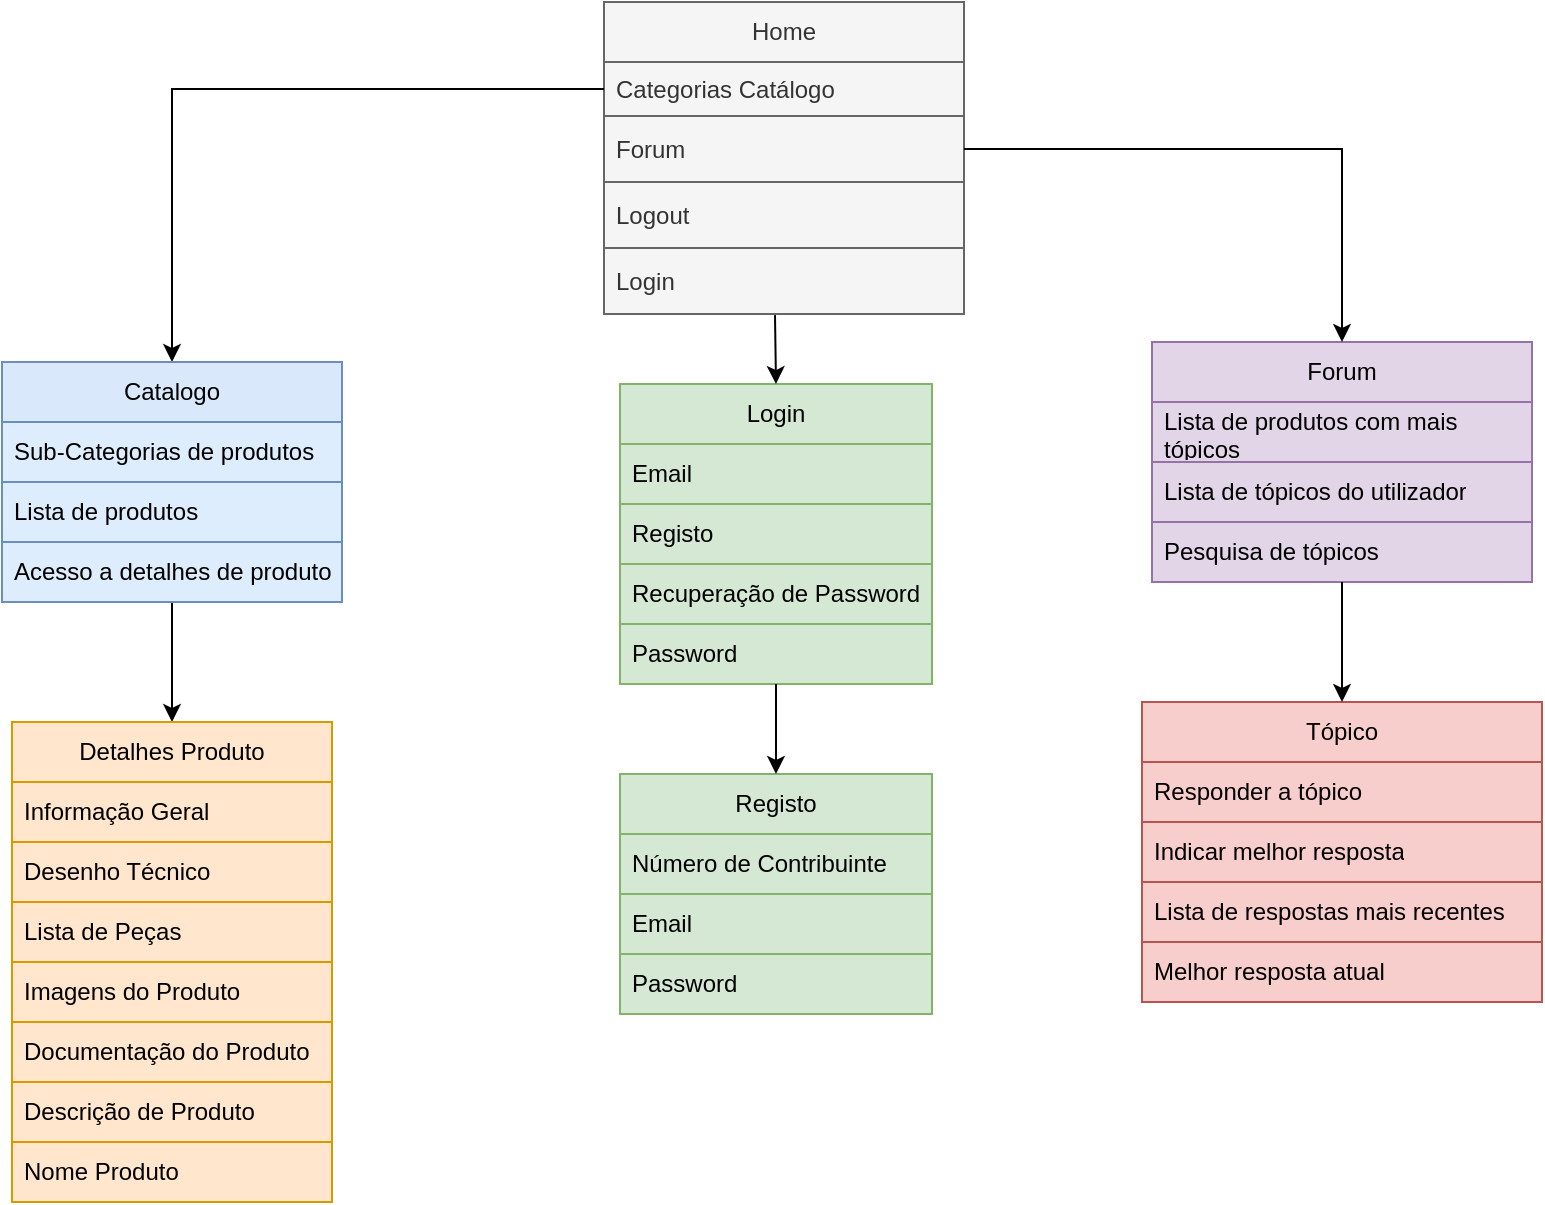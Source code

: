 <mxfile version="20.8.20" type="github">
  <diagram name="Página-1" id="NOlzApEavJSNyuDXf1zl">
    <mxGraphModel dx="1195" dy="646" grid="1" gridSize="10" guides="1" tooltips="1" connect="1" arrows="1" fold="1" page="1" pageScale="1" pageWidth="827" pageHeight="1169" math="0" shadow="0">
      <root>
        <mxCell id="0" />
        <mxCell id="1" parent="0" />
        <mxCell id="UTMe9Ehtoz6gK4HeQlnw-72" value="Forum" style="swimlane;fontStyle=0;childLayout=stackLayout;horizontal=1;startSize=30;horizontalStack=0;resizeParent=1;resizeParentMax=0;resizeLast=0;collapsible=1;marginBottom=0;whiteSpace=wrap;html=1;fillColor=#e1d5e7;strokeColor=#9673a6;" parent="1" vertex="1">
          <mxGeometry x="610" y="200" width="190" height="120" as="geometry" />
        </mxCell>
        <mxCell id="UTMe9Ehtoz6gK4HeQlnw-73" value="Lista de produtos com mais tópicos" style="text;strokeColor=#9673a6;fillColor=#e1d5e7;align=left;verticalAlign=middle;spacingLeft=4;spacingRight=4;overflow=hidden;points=[[0,0.5],[1,0.5]];portConstraint=eastwest;rotatable=0;whiteSpace=wrap;html=1;" parent="UTMe9Ehtoz6gK4HeQlnw-72" vertex="1">
          <mxGeometry y="30" width="190" height="30" as="geometry" />
        </mxCell>
        <mxCell id="UTMe9Ehtoz6gK4HeQlnw-74" value="Lista de tópicos do utilizador" style="text;strokeColor=#9673a6;fillColor=#e1d5e7;align=left;verticalAlign=middle;spacingLeft=4;spacingRight=4;overflow=hidden;points=[[0,0.5],[1,0.5]];portConstraint=eastwest;rotatable=0;whiteSpace=wrap;html=1;" parent="UTMe9Ehtoz6gK4HeQlnw-72" vertex="1">
          <mxGeometry y="60" width="190" height="30" as="geometry" />
        </mxCell>
        <mxCell id="UTMe9Ehtoz6gK4HeQlnw-75" value="Pesquisa de tópicos" style="text;strokeColor=#9673a6;fillColor=#e1d5e7;align=left;verticalAlign=middle;spacingLeft=4;spacingRight=4;overflow=hidden;points=[[0,0.5],[1,0.5]];portConstraint=eastwest;rotatable=0;whiteSpace=wrap;html=1;" parent="UTMe9Ehtoz6gK4HeQlnw-72" vertex="1">
          <mxGeometry y="90" width="190" height="30" as="geometry" />
        </mxCell>
        <mxCell id="UTMe9Ehtoz6gK4HeQlnw-81" value="" style="group;fillColor=#f8cecc;strokeColor=#b85450;" parent="1" vertex="1" connectable="0">
          <mxGeometry x="605" y="380" width="200" height="150" as="geometry" />
        </mxCell>
        <mxCell id="UTMe9Ehtoz6gK4HeQlnw-76" value="Tópico" style="swimlane;fontStyle=0;childLayout=stackLayout;horizontal=1;startSize=30;horizontalStack=0;resizeParent=1;resizeParentMax=0;resizeLast=0;collapsible=1;marginBottom=0;whiteSpace=wrap;html=1;fillColor=#f8cecc;strokeColor=#b85450;" parent="UTMe9Ehtoz6gK4HeQlnw-81" vertex="1">
          <mxGeometry width="200" height="120" as="geometry" />
        </mxCell>
        <mxCell id="UTMe9Ehtoz6gK4HeQlnw-77" value="Responder a tópico" style="text;strokeColor=#b85450;fillColor=#f8cecc;align=left;verticalAlign=middle;spacingLeft=4;spacingRight=4;overflow=hidden;points=[[0,0.5],[1,0.5]];portConstraint=eastwest;rotatable=0;whiteSpace=wrap;html=1;" parent="UTMe9Ehtoz6gK4HeQlnw-76" vertex="1">
          <mxGeometry y="30" width="200" height="30" as="geometry" />
        </mxCell>
        <mxCell id="UTMe9Ehtoz6gK4HeQlnw-78" value="Indicar melhor resposta" style="text;strokeColor=#b85450;fillColor=#f8cecc;align=left;verticalAlign=middle;spacingLeft=4;spacingRight=4;overflow=hidden;points=[[0,0.5],[1,0.5]];portConstraint=eastwest;rotatable=0;whiteSpace=wrap;html=1;" parent="UTMe9Ehtoz6gK4HeQlnw-76" vertex="1">
          <mxGeometry y="60" width="200" height="30" as="geometry" />
        </mxCell>
        <mxCell id="UTMe9Ehtoz6gK4HeQlnw-79" value="Lista de respostas mais recentes" style="text;strokeColor=#b85450;fillColor=#f8cecc;align=left;verticalAlign=middle;spacingLeft=4;spacingRight=4;overflow=hidden;points=[[0,0.5],[1,0.5]];portConstraint=eastwest;rotatable=0;whiteSpace=wrap;html=1;" parent="UTMe9Ehtoz6gK4HeQlnw-76" vertex="1">
          <mxGeometry y="90" width="200" height="30" as="geometry" />
        </mxCell>
        <mxCell id="UTMe9Ehtoz6gK4HeQlnw-80" value="Melhor resposta atual" style="text;strokeColor=#b85450;fillColor=#f8cecc;align=left;verticalAlign=middle;spacingLeft=4;spacingRight=4;overflow=hidden;points=[[0,0.5],[1,0.5]];portConstraint=eastwest;rotatable=0;whiteSpace=wrap;html=1;" parent="UTMe9Ehtoz6gK4HeQlnw-81" vertex="1">
          <mxGeometry y="120" width="200" height="30" as="geometry" />
        </mxCell>
        <mxCell id="KPAShtpmKhu_t8zkzfi4-2" value="" style="group" vertex="1" connectable="0" parent="1">
          <mxGeometry x="336" y="30" width="180" height="123" as="geometry" />
        </mxCell>
        <mxCell id="UTMe9Ehtoz6gK4HeQlnw-55" value="" style="group;fillColor=#f5f5f5;fontColor=#333333;strokeColor=#666666;" parent="KPAShtpmKhu_t8zkzfi4-2" vertex="1" connectable="0">
          <mxGeometry width="180" height="90" as="geometry" />
        </mxCell>
        <mxCell id="UTMe9Ehtoz6gK4HeQlnw-31" value="Home" style="swimlane;fontStyle=0;childLayout=stackLayout;horizontal=1;startSize=30;horizontalStack=0;resizeParent=1;resizeParentMax=0;resizeLast=0;collapsible=1;marginBottom=0;whiteSpace=wrap;html=1;fillColor=#f5f5f5;strokeColor=#666666;fontColor=#333333;" parent="UTMe9Ehtoz6gK4HeQlnw-55" vertex="1">
          <mxGeometry width="180" height="57" as="geometry" />
        </mxCell>
        <mxCell id="UTMe9Ehtoz6gK4HeQlnw-32" value="Categorias Catálogo" style="text;strokeColor=#666666;fillColor=#f5f5f5;align=left;verticalAlign=middle;spacingLeft=4;spacingRight=4;overflow=hidden;points=[[0,0.5],[1,0.5]];portConstraint=eastwest;rotatable=0;whiteSpace=wrap;html=1;fontColor=#333333;" parent="UTMe9Ehtoz6gK4HeQlnw-31" vertex="1">
          <mxGeometry y="30" width="180" height="27" as="geometry" />
        </mxCell>
        <mxCell id="UTMe9Ehtoz6gK4HeQlnw-33" value="Forum" style="text;strokeColor=#666666;fillColor=#f5f5f5;align=left;verticalAlign=middle;spacingLeft=4;spacingRight=4;overflow=hidden;points=[[0,0.5],[1,0.5]];portConstraint=eastwest;rotatable=0;whiteSpace=wrap;html=1;fontColor=#333333;" parent="UTMe9Ehtoz6gK4HeQlnw-55" vertex="1">
          <mxGeometry y="57" width="180" height="33" as="geometry" />
        </mxCell>
        <mxCell id="KPAShtpmKhu_t8zkzfi4-1" value="Logout" style="text;strokeColor=#666666;fillColor=#f5f5f5;align=left;verticalAlign=middle;spacingLeft=4;spacingRight=4;overflow=hidden;points=[[0,0.5],[1,0.5]];portConstraint=eastwest;rotatable=0;whiteSpace=wrap;html=1;fontColor=#333333;" vertex="1" parent="KPAShtpmKhu_t8zkzfi4-2">
          <mxGeometry y="90" width="180" height="33" as="geometry" />
        </mxCell>
        <mxCell id="KPAShtpmKhu_t8zkzfi4-17" value="" style="group" vertex="1" connectable="0" parent="1">
          <mxGeometry x="344" y="416" width="156" height="120" as="geometry" />
        </mxCell>
        <mxCell id="KPAShtpmKhu_t8zkzfi4-11" value="Registo" style="swimlane;fontStyle=0;childLayout=stackLayout;horizontal=1;startSize=30;horizontalStack=0;resizeParent=1;resizeParentMax=0;resizeLast=0;collapsible=1;marginBottom=0;whiteSpace=wrap;html=1;fillColor=#d5e8d4;strokeColor=#82b366;container=0;" vertex="1" parent="KPAShtpmKhu_t8zkzfi4-17">
          <mxGeometry width="156" height="120" as="geometry" />
        </mxCell>
        <mxCell id="KPAShtpmKhu_t8zkzfi4-12" value="Número de Contribuinte" style="text;strokeColor=#82b366;fillColor=#d5e8d4;align=left;verticalAlign=middle;spacingLeft=4;spacingRight=4;overflow=hidden;points=[[0,0.5],[1,0.5]];portConstraint=eastwest;rotatable=0;whiteSpace=wrap;html=1;container=0;" vertex="1" parent="KPAShtpmKhu_t8zkzfi4-17">
          <mxGeometry y="30" width="156" height="30" as="geometry" />
        </mxCell>
        <mxCell id="KPAShtpmKhu_t8zkzfi4-13" value="Email" style="text;strokeColor=#82b366;fillColor=#d5e8d4;align=left;verticalAlign=middle;spacingLeft=4;spacingRight=4;overflow=hidden;points=[[0,0.5],[1,0.5]];portConstraint=eastwest;rotatable=0;whiteSpace=wrap;html=1;container=0;" vertex="1" parent="KPAShtpmKhu_t8zkzfi4-17">
          <mxGeometry y="60" width="156" height="30" as="geometry" />
        </mxCell>
        <mxCell id="KPAShtpmKhu_t8zkzfi4-14" value="Password" style="text;strokeColor=#82b366;fillColor=#d5e8d4;align=left;verticalAlign=middle;spacingLeft=4;spacingRight=4;overflow=hidden;points=[[0,0.5],[1,0.5]];portConstraint=eastwest;rotatable=0;whiteSpace=wrap;html=1;container=0;" vertex="1" parent="KPAShtpmKhu_t8zkzfi4-17">
          <mxGeometry y="90" width="156" height="30" as="geometry" />
        </mxCell>
        <mxCell id="KPAShtpmKhu_t8zkzfi4-19" value="" style="group" vertex="1" connectable="0" parent="1">
          <mxGeometry x="344" y="221" width="156" height="150" as="geometry" />
        </mxCell>
        <mxCell id="KPAShtpmKhu_t8zkzfi4-3" value="Login" style="swimlane;fontStyle=0;childLayout=stackLayout;horizontal=1;startSize=30;horizontalStack=0;resizeParent=1;resizeParentMax=0;resizeLast=0;collapsible=1;marginBottom=0;whiteSpace=wrap;html=1;fillColor=#d5e8d4;strokeColor=#82b366;container=0;" vertex="1" parent="KPAShtpmKhu_t8zkzfi4-19">
          <mxGeometry width="156" height="150" as="geometry">
            <mxRectangle width="70" height="30" as="alternateBounds" />
          </mxGeometry>
        </mxCell>
        <mxCell id="KPAShtpmKhu_t8zkzfi4-4" value="Email" style="text;strokeColor=#82b366;fillColor=#d5e8d4;align=left;verticalAlign=middle;spacingLeft=4;spacingRight=4;overflow=hidden;points=[[0,0.5],[1,0.5]];portConstraint=eastwest;rotatable=0;whiteSpace=wrap;html=1;container=0;" vertex="1" parent="KPAShtpmKhu_t8zkzfi4-3">
          <mxGeometry y="30" width="156" height="30" as="geometry" />
        </mxCell>
        <mxCell id="KPAShtpmKhu_t8zkzfi4-7" value="Registo" style="text;strokeColor=#82b366;fillColor=#d5e8d4;align=left;verticalAlign=middle;spacingLeft=4;spacingRight=4;overflow=hidden;points=[[0,0.5],[1,0.5]];portConstraint=eastwest;rotatable=0;whiteSpace=wrap;html=1;container=0;" vertex="1" parent="KPAShtpmKhu_t8zkzfi4-3">
          <mxGeometry y="60" width="156" height="30" as="geometry" />
        </mxCell>
        <mxCell id="KPAShtpmKhu_t8zkzfi4-6" value="Recuperação de Password" style="text;strokeColor=#82b366;fillColor=#d5e8d4;align=left;verticalAlign=middle;spacingLeft=4;spacingRight=4;overflow=hidden;points=[[0,0.5],[1,0.5]];portConstraint=eastwest;rotatable=0;whiteSpace=wrap;html=1;container=0;" vertex="1" parent="KPAShtpmKhu_t8zkzfi4-3">
          <mxGeometry y="90" width="156" height="30" as="geometry" />
        </mxCell>
        <mxCell id="KPAShtpmKhu_t8zkzfi4-5" value="Password" style="text;strokeColor=#82b366;fillColor=#d5e8d4;align=left;verticalAlign=middle;spacingLeft=4;spacingRight=4;overflow=hidden;points=[[0,0.5],[1,0.5]];portConstraint=eastwest;rotatable=0;whiteSpace=wrap;html=1;container=0;" vertex="1" parent="KPAShtpmKhu_t8zkzfi4-3">
          <mxGeometry y="120" width="156" height="30" as="geometry" />
        </mxCell>
        <mxCell id="KPAShtpmKhu_t8zkzfi4-20" style="edgeStyle=orthogonalEdgeStyle;rounded=0;orthogonalLoop=1;jettySize=auto;html=1;exitX=0;exitY=0.5;exitDx=0;exitDy=0;entryX=0.5;entryY=0;entryDx=0;entryDy=0;" edge="1" parent="1" source="UTMe9Ehtoz6gK4HeQlnw-32" target="KPAShtpmKhu_t8zkzfi4-28">
          <mxGeometry relative="1" as="geometry">
            <mxPoint x="120" y="200" as="targetPoint" />
          </mxGeometry>
        </mxCell>
        <mxCell id="KPAShtpmKhu_t8zkzfi4-21" style="edgeStyle=orthogonalEdgeStyle;rounded=0;orthogonalLoop=1;jettySize=auto;html=1;exitX=1;exitY=0.5;exitDx=0;exitDy=0;entryX=0.5;entryY=0;entryDx=0;entryDy=0;" edge="1" parent="1" source="UTMe9Ehtoz6gK4HeQlnw-33" target="UTMe9Ehtoz6gK4HeQlnw-72">
          <mxGeometry relative="1" as="geometry" />
        </mxCell>
        <mxCell id="KPAShtpmKhu_t8zkzfi4-22" value="" style="endArrow=classic;html=1;rounded=0;entryX=0.5;entryY=0;entryDx=0;entryDy=0;exitX=0.475;exitY=1.017;exitDx=0;exitDy=0;exitPerimeter=0;" edge="1" parent="1" source="KPAShtpmKhu_t8zkzfi4-26" target="KPAShtpmKhu_t8zkzfi4-3">
          <mxGeometry width="50" height="50" relative="1" as="geometry">
            <mxPoint x="422" y="190" as="sourcePoint" />
            <mxPoint x="424" y="200" as="targetPoint" />
          </mxGeometry>
        </mxCell>
        <mxCell id="KPAShtpmKhu_t8zkzfi4-23" value="" style="endArrow=classic;html=1;rounded=0;entryX=0.5;entryY=0;entryDx=0;entryDy=0;exitX=0.5;exitY=1;exitDx=0;exitDy=0;" edge="1" parent="1" source="KPAShtpmKhu_t8zkzfi4-28" target="KPAShtpmKhu_t8zkzfi4-35">
          <mxGeometry width="50" height="50" relative="1" as="geometry">
            <mxPoint x="120" y="350" as="sourcePoint" />
            <mxPoint x="120" y="395" as="targetPoint" />
          </mxGeometry>
        </mxCell>
        <mxCell id="KPAShtpmKhu_t8zkzfi4-24" value="" style="endArrow=classic;html=1;rounded=0;exitX=0.5;exitY=1;exitDx=0;exitDy=0;entryX=0.5;entryY=0;entryDx=0;entryDy=0;" edge="1" parent="1" source="UTMe9Ehtoz6gK4HeQlnw-72" target="UTMe9Ehtoz6gK4HeQlnw-76">
          <mxGeometry width="50" height="50" relative="1" as="geometry">
            <mxPoint x="740" y="380" as="sourcePoint" />
            <mxPoint x="790" y="330" as="targetPoint" />
          </mxGeometry>
        </mxCell>
        <mxCell id="KPAShtpmKhu_t8zkzfi4-25" value="" style="endArrow=classic;html=1;rounded=0;entryX=0.5;entryY=0;entryDx=0;entryDy=0;" edge="1" parent="1" target="KPAShtpmKhu_t8zkzfi4-11">
          <mxGeometry width="50" height="50" relative="1" as="geometry">
            <mxPoint x="422" y="371" as="sourcePoint" />
            <mxPoint x="560" y="371" as="targetPoint" />
          </mxGeometry>
        </mxCell>
        <mxCell id="KPAShtpmKhu_t8zkzfi4-26" value="Login" style="text;strokeColor=#666666;fillColor=#f5f5f5;align=left;verticalAlign=middle;spacingLeft=4;spacingRight=4;overflow=hidden;points=[[0,0.5],[1,0.5]];portConstraint=eastwest;rotatable=0;whiteSpace=wrap;html=1;fontColor=#333333;" vertex="1" parent="1">
          <mxGeometry x="336" y="153" width="180" height="33" as="geometry" />
        </mxCell>
        <mxCell id="KPAShtpmKhu_t8zkzfi4-28" value="Catalogo" style="swimlane;fontStyle=0;childLayout=stackLayout;horizontal=1;startSize=30;horizontalStack=0;resizeParent=1;resizeParentMax=0;resizeLast=0;collapsible=1;marginBottom=0;whiteSpace=wrap;html=1;fillColor=#dae8fc;strokeColor=#6c8ebf;" vertex="1" parent="1">
          <mxGeometry x="35" y="210" width="170" height="120" as="geometry">
            <mxRectangle x="50" y="210" width="60" height="30" as="alternateBounds" />
          </mxGeometry>
        </mxCell>
        <mxCell id="KPAShtpmKhu_t8zkzfi4-32" value="Sub-Categorias de produtos" style="text;strokeColor=#6c8ebf;fillColor=#DDEDFD;align=left;verticalAlign=middle;spacingLeft=4;spacingRight=4;overflow=hidden;points=[[0,0.5],[1,0.5]];portConstraint=eastwest;rotatable=0;whiteSpace=wrap;html=1;" vertex="1" parent="KPAShtpmKhu_t8zkzfi4-28">
          <mxGeometry y="30" width="170" height="30" as="geometry" />
        </mxCell>
        <mxCell id="KPAShtpmKhu_t8zkzfi4-33" value="Lista de produtos" style="text;strokeColor=#6c8ebf;fillColor=#DDEDFD;align=left;verticalAlign=middle;spacingLeft=4;spacingRight=4;overflow=hidden;points=[[0,0.5],[1,0.5]];portConstraint=eastwest;rotatable=0;whiteSpace=wrap;html=1;" vertex="1" parent="KPAShtpmKhu_t8zkzfi4-28">
          <mxGeometry y="60" width="170" height="30" as="geometry" />
        </mxCell>
        <mxCell id="KPAShtpmKhu_t8zkzfi4-34" value="Acesso a detalhes de produto" style="text;strokeColor=#6c8ebf;fillColor=#DDEDFD;align=left;verticalAlign=middle;spacingLeft=4;spacingRight=4;overflow=hidden;points=[[0,0.5],[1,0.5]];portConstraint=eastwest;rotatable=0;whiteSpace=wrap;html=1;" vertex="1" parent="KPAShtpmKhu_t8zkzfi4-28">
          <mxGeometry y="90" width="170" height="30" as="geometry" />
        </mxCell>
        <mxCell id="KPAShtpmKhu_t8zkzfi4-35" value="Detalhes Produto" style="swimlane;fontStyle=0;childLayout=stackLayout;horizontal=1;startSize=30;horizontalStack=0;resizeParent=1;resizeParentMax=0;resizeLast=0;collapsible=1;marginBottom=0;whiteSpace=wrap;html=1;fillColor=#ffe6cc;strokeColor=#d79b00;" vertex="1" parent="1">
          <mxGeometry x="40" y="390" width="160" height="240" as="geometry" />
        </mxCell>
        <mxCell id="UTMe9Ehtoz6gK4HeQlnw-51" value="Informação Geral" style="text;strokeColor=#d79b00;fillColor=#ffe6cc;align=left;verticalAlign=middle;spacingLeft=4;spacingRight=4;overflow=hidden;points=[[0,0.5],[1,0.5]];portConstraint=eastwest;rotatable=0;whiteSpace=wrap;html=1;" parent="KPAShtpmKhu_t8zkzfi4-35" vertex="1">
          <mxGeometry y="30" width="160" height="30" as="geometry" />
        </mxCell>
        <mxCell id="UTMe9Ehtoz6gK4HeQlnw-50" value="Desenho Técnico" style="text;strokeColor=#d79b00;fillColor=#ffe6cc;align=left;verticalAlign=middle;spacingLeft=4;spacingRight=4;overflow=hidden;points=[[0,0.5],[1,0.5]];portConstraint=eastwest;rotatable=0;whiteSpace=wrap;html=1;" parent="KPAShtpmKhu_t8zkzfi4-35" vertex="1">
          <mxGeometry y="60" width="160" height="30" as="geometry" />
        </mxCell>
        <mxCell id="UTMe9Ehtoz6gK4HeQlnw-49" value="Lista de Peças" style="text;strokeColor=#d79b00;fillColor=#ffe6cc;align=left;verticalAlign=middle;spacingLeft=4;spacingRight=4;overflow=hidden;points=[[0,0.5],[1,0.5]];portConstraint=eastwest;rotatable=0;whiteSpace=wrap;html=1;" parent="KPAShtpmKhu_t8zkzfi4-35" vertex="1">
          <mxGeometry y="90" width="160" height="30" as="geometry" />
        </mxCell>
        <mxCell id="UTMe9Ehtoz6gK4HeQlnw-48" value="Imagens do Produto" style="text;strokeColor=#d79b00;fillColor=#ffe6cc;align=left;verticalAlign=middle;spacingLeft=4;spacingRight=4;overflow=hidden;points=[[0,0.5],[1,0.5]];portConstraint=eastwest;rotatable=0;whiteSpace=wrap;html=1;" parent="KPAShtpmKhu_t8zkzfi4-35" vertex="1">
          <mxGeometry y="120" width="160" height="30" as="geometry" />
        </mxCell>
        <mxCell id="UTMe9Ehtoz6gK4HeQlnw-47" value="Documentação do Produto" style="text;strokeColor=#d79b00;fillColor=#ffe6cc;align=left;verticalAlign=middle;spacingLeft=4;spacingRight=4;overflow=hidden;points=[[0,0.5],[1,0.5]];portConstraint=eastwest;rotatable=0;whiteSpace=wrap;html=1;" parent="KPAShtpmKhu_t8zkzfi4-35" vertex="1">
          <mxGeometry y="150" width="160" height="30" as="geometry" />
        </mxCell>
        <mxCell id="UTMe9Ehtoz6gK4HeQlnw-46" value="Descrição de Produto" style="text;strokeColor=#d79b00;fillColor=#ffe6cc;align=left;verticalAlign=middle;spacingLeft=4;spacingRight=4;overflow=hidden;points=[[0,0.5],[1,0.5]];portConstraint=eastwest;rotatable=0;whiteSpace=wrap;html=1;" parent="KPAShtpmKhu_t8zkzfi4-35" vertex="1">
          <mxGeometry y="180" width="160" height="30" as="geometry" />
        </mxCell>
        <mxCell id="UTMe9Ehtoz6gK4HeQlnw-45" value="Nome Produto" style="text;strokeColor=#d79b00;fillColor=#ffe6cc;align=left;verticalAlign=middle;spacingLeft=4;spacingRight=4;overflow=hidden;points=[[0,0.5],[1,0.5]];portConstraint=eastwest;rotatable=0;whiteSpace=wrap;html=1;" parent="KPAShtpmKhu_t8zkzfi4-35" vertex="1">
          <mxGeometry y="210" width="160" height="30" as="geometry" />
        </mxCell>
      </root>
    </mxGraphModel>
  </diagram>
</mxfile>
